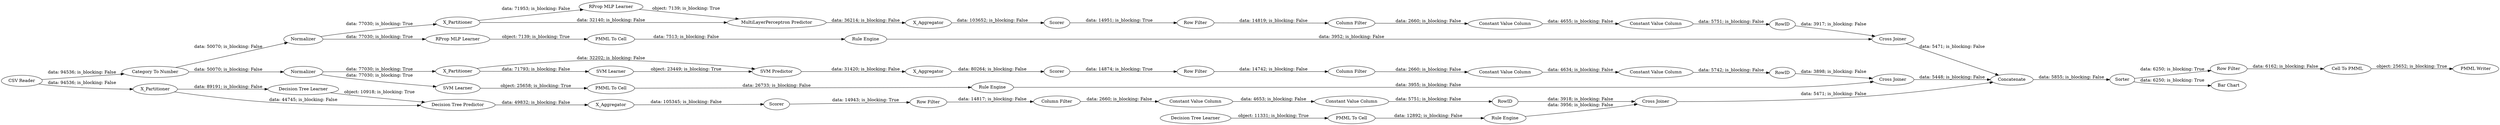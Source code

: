 digraph {
	"3431269737187806797_38" [label="Cross Joiner"]
	"-5389925849484918377_9" [label="Row Filter"]
	"-6605931360627148336_61" [label="PMML Writer"]
	"-5158565515986852469_319" [label="Column Filter"]
	"-1495754264292977631_296" [label=X_Aggregator]
	"3431269737187806797_7" [label=X_Aggregator]
	"2347995049335289624_309" [label=X_Partitioner]
	"-2687245300016565781_34" [label="Rule Engine"]
	"-2687245300016565781_22" [label="PMML To Cell"]
	"-1495754264292977631_41" [label=Scorer]
	"-4257002582908655761_307" [label="PMML To Cell"]
	"3431269737187806797_31" [label="RProp MLP Learner"]
	"-6605931360627148336_52" [label=Sorter]
	"2347995049335289624_314" [label=Scorer]
	"-6605931360627148336_53" [label="Row Filter"]
	"-5389925849484918377_293" [label=RowID]
	"-6605931360627148336_60" [label=Concatenate]
	"-5158565515986852469_317" [label="Constant Value Column"]
	"-1495754264292977631_295" [label=X_Partitioner]
	"-4257002582908655761_308" [label="Rule Engine"]
	"-6605931360627148336_59" [label="Bar Chart"]
	"-6605931360627148336_58" [label="Category To Number"]
	"-900460247801869324_303" [label="Constant Value Column"]
	"6149563270638602373_320" [label="Decision Tree Learner"]
	"2347995049335289624_313" [label="Cross Joiner"]
	"3431269737187806797_32" [label="MultiLayerPerceptron Predictor"]
	"-5158565515986852469_318" [label=RowID]
	"-6605931360627148336_54" [label="Cell To PMML"]
	"3431269737187806797_40" [label=Scorer]
	"6149563270638602373_321" [label="Rule Engine"]
	"2347995049335289624_312" [label="Decision Tree Predictor"]
	"3431269737187806797_2" [label=X_Partitioner]
	"-1495754264292977631_300" [label="Cross Joiner"]
	"-5389925849484918377_290" [label="Constant Value Column"]
	"-900460247801869324_302" [label="Row Filter"]
	"6149563270638602373_28" [label="PMML To Cell"]
	"3431269737187806797_39" [label=Normalizer]
	"-900460247801869324_305" [label=RowID]
	"-1495754264292977631_298" [label="SVM Predictor"]
	"-4257002582908655761_33" [label="SVM Learner"]
	"2347995049335289624_311" [label="Decision Tree Learner"]
	"2347995049335289624_310" [label=X_Aggregator]
	"-900460247801869324_304" [label="Constant Value Column"]
	"-2687245300016565781_35" [label="RProp MLP Learner"]
	"-5158565515986852469_316" [label="Constant Value Column"]
	"-6605931360627148336_62" [label="CSV Reader"]
	"-5158565515986852469_315" [label="Row Filter"]
	"-1495754264292977631_297" [label="SVM Learner"]
	"-1495754264292977631_301" [label=Normalizer]
	"-5389925849484918377_292" [label="Constant Value Column"]
	"-900460247801869324_306" [label="Column Filter"]
	"-5389925849484918377_294" [label="Column Filter"]
	"-5389925849484918377_290" -> "-5389925849484918377_292" [label="data: 4655; is_blocking: False"]
	"-5158565515986852469_315" -> "-5158565515986852469_319" [label="data: 14817; is_blocking: False"]
	"-1495754264292977631_301" -> "-4257002582908655761_33" [label="data: 77030; is_blocking: True"]
	"-2687245300016565781_35" -> "-2687245300016565781_22" [label="object: 7139; is_blocking: True"]
	"-1495754264292977631_295" -> "-1495754264292977631_297" [label="data: 71793; is_blocking: False"]
	"6149563270638602373_321" -> "2347995049335289624_313" [label="data: 3956; is_blocking: False"]
	"-5158565515986852469_319" -> "-5158565515986852469_316" [label="data: 2660; is_blocking: False"]
	"-6605931360627148336_52" -> "-6605931360627148336_59" [label="data: 6250; is_blocking: True"]
	"-6605931360627148336_62" -> "2347995049335289624_309" [label="data: 94536; is_blocking: False"]
	"-1495754264292977631_295" -> "-1495754264292977631_298" [label="data: 32202; is_blocking: False"]
	"3431269737187806797_39" -> "3431269737187806797_2" [label="data: 77030; is_blocking: True"]
	"2347995049335289624_311" -> "2347995049335289624_312" [label="object: 10918; is_blocking: True"]
	"3431269737187806797_7" -> "3431269737187806797_40" [label="data: 103652; is_blocking: False"]
	"-5389925849484918377_292" -> "-5389925849484918377_293" [label="data: 5751; is_blocking: False"]
	"-4257002582908655761_308" -> "-1495754264292977631_300" [label="data: 3955; is_blocking: False"]
	"3431269737187806797_40" -> "-5389925849484918377_9" [label="data: 14951; is_blocking: True"]
	"-1495754264292977631_301" -> "-1495754264292977631_295" [label="data: 77030; is_blocking: True"]
	"-5158565515986852469_316" -> "-5158565515986852469_317" [label="data: 4653; is_blocking: False"]
	"2347995049335289624_313" -> "-6605931360627148336_60" [label="data: 5471; is_blocking: False"]
	"-1495754264292977631_41" -> "-900460247801869324_302" [label="data: 14874; is_blocking: True"]
	"2347995049335289624_309" -> "2347995049335289624_312" [label="data: 44745; is_blocking: False"]
	"-5158565515986852469_317" -> "-5158565515986852469_318" [label="data: 5751; is_blocking: False"]
	"-900460247801869324_304" -> "-900460247801869324_305" [label="data: 5742; is_blocking: False"]
	"6149563270638602373_28" -> "6149563270638602373_321" [label="data: 12892; is_blocking: False"]
	"2347995049335289624_314" -> "-5158565515986852469_315" [label="data: 14943; is_blocking: True"]
	"3431269737187806797_2" -> "3431269737187806797_32" [label="data: 32140; is_blocking: False"]
	"3431269737187806797_39" -> "-2687245300016565781_35" [label="data: 77030; is_blocking: True"]
	"-5158565515986852469_318" -> "2347995049335289624_313" [label="data: 3918; is_blocking: False"]
	"-1495754264292977631_300" -> "-6605931360627148336_60" [label="data: 5448; is_blocking: False"]
	"-2687245300016565781_34" -> "3431269737187806797_38" [label="data: 3952; is_blocking: False"]
	"3431269737187806797_31" -> "3431269737187806797_32" [label="object: 7139; is_blocking: True"]
	"2347995049335289624_312" -> "2347995049335289624_310" [label="data: 49832; is_blocking: False"]
	"-5389925849484918377_9" -> "-5389925849484918377_294" [label="data: 14819; is_blocking: False"]
	"-5389925849484918377_294" -> "-5389925849484918377_290" [label="data: 2660; is_blocking: False"]
	"-1495754264292977631_298" -> "-1495754264292977631_296" [label="data: 31420; is_blocking: False"]
	"-1495754264292977631_297" -> "-1495754264292977631_298" [label="object: 23449; is_blocking: True"]
	"-6605931360627148336_62" -> "-6605931360627148336_58" [label="data: 94536; is_blocking: False"]
	"-6605931360627148336_53" -> "-6605931360627148336_54" [label="data: 6162; is_blocking: False"]
	"-900460247801869324_303" -> "-900460247801869324_304" [label="data: 4634; is_blocking: False"]
	"-900460247801869324_306" -> "-900460247801869324_303" [label="data: 2660; is_blocking: False"]
	"-1495754264292977631_296" -> "-1495754264292977631_41" [label="data: 80264; is_blocking: False"]
	"-6605931360627148336_54" -> "-6605931360627148336_61" [label="object: 25652; is_blocking: True"]
	"-6605931360627148336_58" -> "3431269737187806797_39" [label="data: 50070; is_blocking: False"]
	"-6605931360627148336_58" -> "-1495754264292977631_301" [label="data: 50070; is_blocking: False"]
	"-6605931360627148336_60" -> "-6605931360627148336_52" [label="data: 5855; is_blocking: False"]
	"6149563270638602373_320" -> "6149563270638602373_28" [label="object: 11331; is_blocking: True"]
	"-900460247801869324_302" -> "-900460247801869324_306" [label="data: 14742; is_blocking: False"]
	"3431269737187806797_2" -> "3431269737187806797_31" [label="data: 71953; is_blocking: False"]
	"3431269737187806797_32" -> "3431269737187806797_7" [label="data: 36214; is_blocking: False"]
	"2347995049335289624_309" -> "2347995049335289624_311" [label="data: 89191; is_blocking: False"]
	"-2687245300016565781_22" -> "-2687245300016565781_34" [label="data: 7513; is_blocking: False"]
	"-4257002582908655761_307" -> "-4257002582908655761_308" [label="data: 26733; is_blocking: False"]
	"-4257002582908655761_33" -> "-4257002582908655761_307" [label="object: 25658; is_blocking: True"]
	"-6605931360627148336_52" -> "-6605931360627148336_53" [label="data: 6250; is_blocking: True"]
	"3431269737187806797_38" -> "-6605931360627148336_60" [label="data: 5471; is_blocking: False"]
	"2347995049335289624_310" -> "2347995049335289624_314" [label="data: 105345; is_blocking: False"]
	"-5389925849484918377_293" -> "3431269737187806797_38" [label="data: 3917; is_blocking: False"]
	"-900460247801869324_305" -> "-1495754264292977631_300" [label="data: 3898; is_blocking: False"]
	rankdir=LR
}
